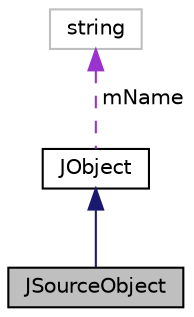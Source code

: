 digraph "JSourceObject"
{
  edge [fontname="Helvetica",fontsize="10",labelfontname="Helvetica",labelfontsize="10"];
  node [fontname="Helvetica",fontsize="10",shape=record];
  Node1 [label="JSourceObject",height=0.2,width=0.4,color="black", fillcolor="grey75", style="filled" fontcolor="black"];
  Node2 -> Node1 [dir="back",color="midnightblue",fontsize="10",style="solid",fontname="Helvetica"];
  Node2 [label="JObject",height=0.2,width=0.4,color="black", fillcolor="white", style="filled",URL="$class_j_object.html"];
  Node3 -> Node2 [dir="back",color="darkorchid3",fontsize="10",style="dashed",label=" mName" ,fontname="Helvetica"];
  Node3 [label="string",height=0.2,width=0.4,color="grey75", fillcolor="white", style="filled"];
}
